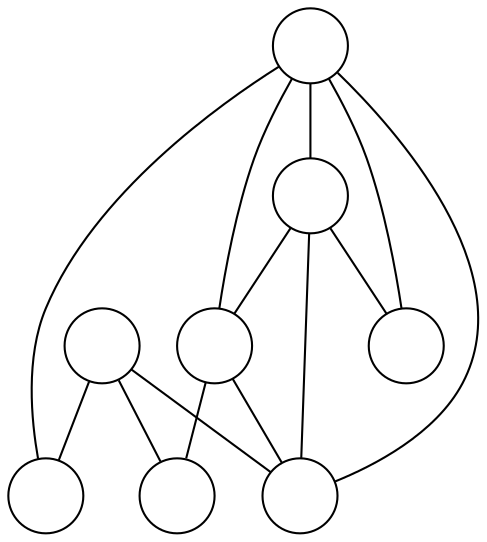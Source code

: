 graph G {
  node[label="", shape=circle]
  0;
  1;
  2;
  3;
  4;
  5;
  6;
  7;
  4 -- 0;
  4 -- 1;
  5 -- 0;
  5 -- 2;
  5 -- 4;
  6 -- 0;
  6 -- 1;
  6 -- 3;
  7 -- 0;
  7 -- 2;
  7 -- 3;
  7 -- 4;
  7 -- 5;
}
